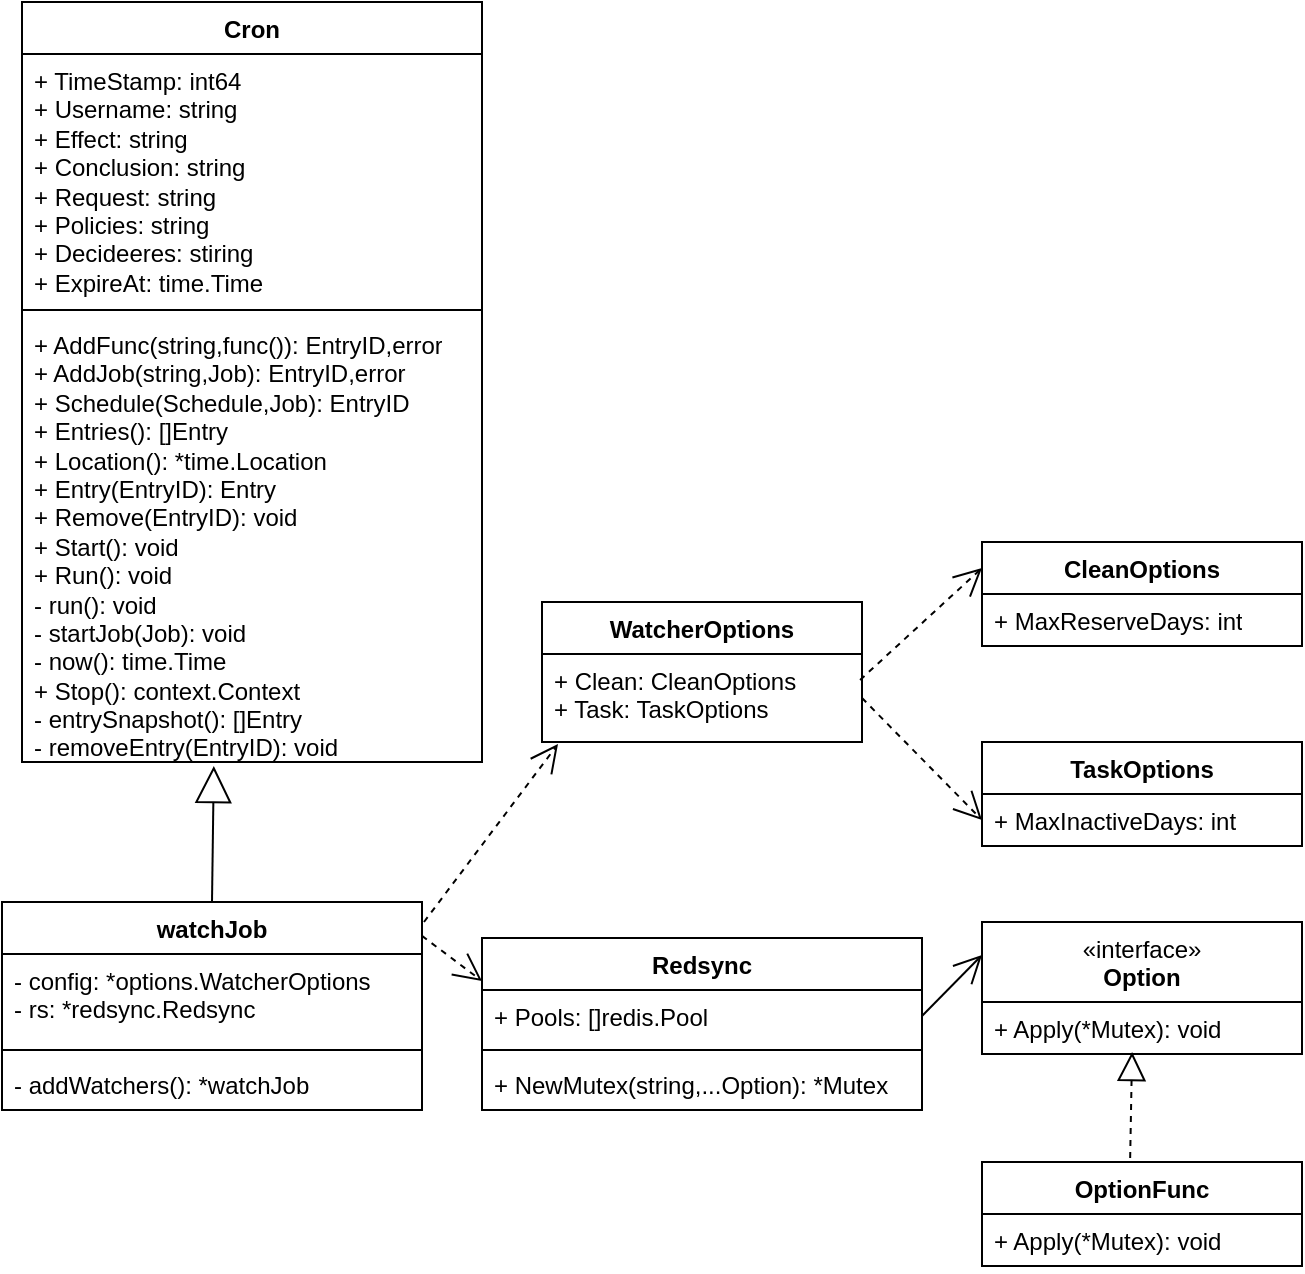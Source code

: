 <mxfile version="21.6.8" type="github">
  <diagram id="C5RBs43oDa-KdzZeNtuy" name="Page-1">
    <mxGraphModel dx="1242" dy="790" grid="1" gridSize="10" guides="1" tooltips="1" connect="1" arrows="1" fold="1" page="1" pageScale="1" pageWidth="827" pageHeight="1169" math="0" shadow="0">
      <root>
        <mxCell id="WIyWlLk6GJQsqaUBKTNV-0" />
        <mxCell id="WIyWlLk6GJQsqaUBKTNV-1" parent="WIyWlLk6GJQsqaUBKTNV-0" />
        <mxCell id="ZUXiOLMsPxwJWuLomo-s-1" value="watchJob" style="swimlane;fontStyle=1;align=center;verticalAlign=top;childLayout=stackLayout;horizontal=1;startSize=26;horizontalStack=0;resizeParent=1;resizeParentMax=0;resizeLast=0;collapsible=1;marginBottom=0;whiteSpace=wrap;html=1;" vertex="1" parent="WIyWlLk6GJQsqaUBKTNV-1">
          <mxGeometry x="89" y="560" width="210" height="104" as="geometry" />
        </mxCell>
        <mxCell id="ZUXiOLMsPxwJWuLomo-s-2" value="- config: *options.WatcherOptions&lt;br&gt;- rs: *redsync.Redsync&lt;br&gt;" style="text;strokeColor=none;fillColor=none;align=left;verticalAlign=top;spacingLeft=4;spacingRight=4;overflow=hidden;rotatable=0;points=[[0,0.5],[1,0.5]];portConstraint=eastwest;whiteSpace=wrap;html=1;" vertex="1" parent="ZUXiOLMsPxwJWuLomo-s-1">
          <mxGeometry y="26" width="210" height="44" as="geometry" />
        </mxCell>
        <mxCell id="ZUXiOLMsPxwJWuLomo-s-3" value="" style="line;strokeWidth=1;fillColor=none;align=left;verticalAlign=middle;spacingTop=-1;spacingLeft=3;spacingRight=3;rotatable=0;labelPosition=right;points=[];portConstraint=eastwest;strokeColor=inherit;" vertex="1" parent="ZUXiOLMsPxwJWuLomo-s-1">
          <mxGeometry y="70" width="210" height="8" as="geometry" />
        </mxCell>
        <mxCell id="ZUXiOLMsPxwJWuLomo-s-4" value="-&amp;nbsp;addWatchers&lt;span style=&quot;background-color: initial;&quot;&gt;(): *watchJob&lt;/span&gt;" style="text;strokeColor=none;fillColor=none;align=left;verticalAlign=top;spacingLeft=4;spacingRight=4;overflow=hidden;rotatable=0;points=[[0,0.5],[1,0.5]];portConstraint=eastwest;whiteSpace=wrap;html=1;" vertex="1" parent="ZUXiOLMsPxwJWuLomo-s-1">
          <mxGeometry y="78" width="210" height="26" as="geometry" />
        </mxCell>
        <mxCell id="ZUXiOLMsPxwJWuLomo-s-5" value="Cron" style="swimlane;fontStyle=1;align=center;verticalAlign=top;childLayout=stackLayout;horizontal=1;startSize=26;horizontalStack=0;resizeParent=1;resizeParentMax=0;resizeLast=0;collapsible=1;marginBottom=0;whiteSpace=wrap;html=1;" vertex="1" parent="WIyWlLk6GJQsqaUBKTNV-1">
          <mxGeometry x="99" y="110" width="230" height="380" as="geometry" />
        </mxCell>
        <mxCell id="ZUXiOLMsPxwJWuLomo-s-6" value="+ TimeStamp: int64&lt;br&gt;+ Username: string&lt;br&gt;+ Effect: string&lt;br&gt;+ Conclusion: string&lt;br&gt;+ Request: string&lt;br&gt;+ Policies: string&lt;br&gt;+ Decideeres: stiring&lt;br&gt;+ ExpireAt: time.Time&lt;br&gt;" style="text;strokeColor=none;fillColor=none;align=left;verticalAlign=top;spacingLeft=4;spacingRight=4;overflow=hidden;rotatable=0;points=[[0,0.5],[1,0.5]];portConstraint=eastwest;whiteSpace=wrap;html=1;" vertex="1" parent="ZUXiOLMsPxwJWuLomo-s-5">
          <mxGeometry y="26" width="230" height="124" as="geometry" />
        </mxCell>
        <mxCell id="ZUXiOLMsPxwJWuLomo-s-7" value="" style="line;strokeWidth=1;fillColor=none;align=left;verticalAlign=middle;spacingTop=-1;spacingLeft=3;spacingRight=3;rotatable=0;labelPosition=right;points=[];portConstraint=eastwest;strokeColor=inherit;" vertex="1" parent="ZUXiOLMsPxwJWuLomo-s-5">
          <mxGeometry y="150" width="230" height="8" as="geometry" />
        </mxCell>
        <mxCell id="ZUXiOLMsPxwJWuLomo-s-8" value="+ AddFunc(string,func()): EntryID,error&lt;br&gt;+ AddJob(string,Job): EntryID,error&lt;br&gt;+ Schedule(Schedule,Job): EntryID&lt;br&gt;+ Entries(): []Entry&lt;br&gt;+ Location(): *time.Location&lt;br&gt;+ Entry(EntryID): Entry&lt;br&gt;+ Remove(EntryID): void&lt;br&gt;+ Start(): void&lt;br&gt;+ Run(): void&lt;br&gt;- run(): void&lt;br&gt;- startJob(Job): void&lt;br&gt;- now(): time.Time&lt;br&gt;+ Stop(): context.Context&lt;br&gt;- entrySnapshot(): []Entry&lt;br&gt;- removeEntry(EntryID): void" style="text;strokeColor=none;fillColor=none;align=left;verticalAlign=top;spacingLeft=4;spacingRight=4;overflow=hidden;rotatable=0;points=[[0,0.5],[1,0.5]];portConstraint=eastwest;whiteSpace=wrap;html=1;" vertex="1" parent="ZUXiOLMsPxwJWuLomo-s-5">
          <mxGeometry y="158" width="230" height="222" as="geometry" />
        </mxCell>
        <mxCell id="ZUXiOLMsPxwJWuLomo-s-9" value="" style="endArrow=block;endSize=16;endFill=0;html=1;rounded=0;exitX=0.5;exitY=0;exitDx=0;exitDy=0;entryX=0.417;entryY=1.009;entryDx=0;entryDy=0;entryPerimeter=0;" edge="1" parent="WIyWlLk6GJQsqaUBKTNV-1" source="ZUXiOLMsPxwJWuLomo-s-1" target="ZUXiOLMsPxwJWuLomo-s-8">
          <mxGeometry width="160" relative="1" as="geometry">
            <mxPoint x="249" y="410" as="sourcePoint" />
            <mxPoint x="409" y="410" as="targetPoint" />
          </mxGeometry>
        </mxCell>
        <mxCell id="ZUXiOLMsPxwJWuLomo-s-10" value="WatcherOptions" style="swimlane;fontStyle=1;align=center;verticalAlign=top;childLayout=stackLayout;horizontal=1;startSize=26;horizontalStack=0;resizeParent=1;resizeParentMax=0;resizeLast=0;collapsible=1;marginBottom=0;whiteSpace=wrap;html=1;" vertex="1" parent="WIyWlLk6GJQsqaUBKTNV-1">
          <mxGeometry x="359" y="410" width="160" height="70" as="geometry" />
        </mxCell>
        <mxCell id="ZUXiOLMsPxwJWuLomo-s-11" value="+ Clean: CleanOptions&lt;br&gt;+ Task: TaskOptions" style="text;strokeColor=none;fillColor=none;align=left;verticalAlign=top;spacingLeft=4;spacingRight=4;overflow=hidden;rotatable=0;points=[[0,0.5],[1,0.5]];portConstraint=eastwest;whiteSpace=wrap;html=1;" vertex="1" parent="ZUXiOLMsPxwJWuLomo-s-10">
          <mxGeometry y="26" width="160" height="44" as="geometry" />
        </mxCell>
        <mxCell id="ZUXiOLMsPxwJWuLomo-s-14" value="TaskOptions" style="swimlane;fontStyle=1;align=center;verticalAlign=top;childLayout=stackLayout;horizontal=1;startSize=26;horizontalStack=0;resizeParent=1;resizeParentMax=0;resizeLast=0;collapsible=1;marginBottom=0;whiteSpace=wrap;html=1;" vertex="1" parent="WIyWlLk6GJQsqaUBKTNV-1">
          <mxGeometry x="579" y="480" width="160" height="52" as="geometry" />
        </mxCell>
        <mxCell id="ZUXiOLMsPxwJWuLomo-s-15" value="+ MaxInactiveDays: int" style="text;strokeColor=none;fillColor=none;align=left;verticalAlign=top;spacingLeft=4;spacingRight=4;overflow=hidden;rotatable=0;points=[[0,0.5],[1,0.5]];portConstraint=eastwest;whiteSpace=wrap;html=1;" vertex="1" parent="ZUXiOLMsPxwJWuLomo-s-14">
          <mxGeometry y="26" width="160" height="26" as="geometry" />
        </mxCell>
        <mxCell id="ZUXiOLMsPxwJWuLomo-s-18" value="CleanOptions" style="swimlane;fontStyle=1;align=center;verticalAlign=top;childLayout=stackLayout;horizontal=1;startSize=26;horizontalStack=0;resizeParent=1;resizeParentMax=0;resizeLast=0;collapsible=1;marginBottom=0;whiteSpace=wrap;html=1;" vertex="1" parent="WIyWlLk6GJQsqaUBKTNV-1">
          <mxGeometry x="579" y="380" width="160" height="52" as="geometry" />
        </mxCell>
        <mxCell id="ZUXiOLMsPxwJWuLomo-s-19" value="+ MaxReserveDays: int" style="text;strokeColor=none;fillColor=none;align=left;verticalAlign=top;spacingLeft=4;spacingRight=4;overflow=hidden;rotatable=0;points=[[0,0.5],[1,0.5]];portConstraint=eastwest;whiteSpace=wrap;html=1;" vertex="1" parent="ZUXiOLMsPxwJWuLomo-s-18">
          <mxGeometry y="26" width="160" height="26" as="geometry" />
        </mxCell>
        <mxCell id="ZUXiOLMsPxwJWuLomo-s-22" value="Redsync" style="swimlane;fontStyle=1;align=center;verticalAlign=top;childLayout=stackLayout;horizontal=1;startSize=26;horizontalStack=0;resizeParent=1;resizeParentMax=0;resizeLast=0;collapsible=1;marginBottom=0;whiteSpace=wrap;html=1;" vertex="1" parent="WIyWlLk6GJQsqaUBKTNV-1">
          <mxGeometry x="329" y="578" width="220" height="86" as="geometry" />
        </mxCell>
        <mxCell id="ZUXiOLMsPxwJWuLomo-s-23" value="+ Pools: []redis.Pool" style="text;strokeColor=none;fillColor=none;align=left;verticalAlign=top;spacingLeft=4;spacingRight=4;overflow=hidden;rotatable=0;points=[[0,0.5],[1,0.5]];portConstraint=eastwest;whiteSpace=wrap;html=1;" vertex="1" parent="ZUXiOLMsPxwJWuLomo-s-22">
          <mxGeometry y="26" width="220" height="26" as="geometry" />
        </mxCell>
        <mxCell id="ZUXiOLMsPxwJWuLomo-s-24" value="" style="line;strokeWidth=1;fillColor=none;align=left;verticalAlign=middle;spacingTop=-1;spacingLeft=3;spacingRight=3;rotatable=0;labelPosition=right;points=[];portConstraint=eastwest;strokeColor=inherit;" vertex="1" parent="ZUXiOLMsPxwJWuLomo-s-22">
          <mxGeometry y="52" width="220" height="8" as="geometry" />
        </mxCell>
        <mxCell id="ZUXiOLMsPxwJWuLomo-s-25" value="+ NewMutex(string,...Option): *Mutex" style="text;strokeColor=none;fillColor=none;align=left;verticalAlign=top;spacingLeft=4;spacingRight=4;overflow=hidden;rotatable=0;points=[[0,0.5],[1,0.5]];portConstraint=eastwest;whiteSpace=wrap;html=1;" vertex="1" parent="ZUXiOLMsPxwJWuLomo-s-22">
          <mxGeometry y="60" width="220" height="26" as="geometry" />
        </mxCell>
        <mxCell id="ZUXiOLMsPxwJWuLomo-s-27" value="&lt;span style=&quot;font-weight: normal;&quot;&gt;«interface»&lt;/span&gt;&lt;br style=&quot;--tw-border-spacing-x: 0; --tw-border-spacing-y: 0; --tw-translate-x: 0; --tw-translate-y: 0; --tw-rotate: 0; --tw-skew-x: 0; --tw-skew-y: 0; --tw-scale-x: 1; --tw-scale-y: 1; --tw-pan-x: ; --tw-pan-y: ; --tw-pinch-zoom: ; --tw-scroll-snap-strictness: proximity; --tw-gradient-from-position: ; --tw-gradient-via-position: ; --tw-gradient-to-position: ; --tw-ordinal: ; --tw-slashed-zero: ; --tw-numeric-figure: ; --tw-numeric-spacing: ; --tw-numeric-fraction: ; --tw-ring-inset: ; --tw-ring-offset-width: 0px; --tw-ring-offset-color: #fff; --tw-ring-color: rgb(59 130 246 / .5); --tw-ring-offset-shadow: 0 0 #0000; --tw-ring-shadow: 0 0 #0000; --tw-shadow: 0 0 #0000; --tw-shadow-colored: 0 0 #0000; --tw-blur: ; --tw-brightness: ; --tw-contrast: ; --tw-grayscale: ; --tw-hue-rotate: ; --tw-invert: ; --tw-saturate: ; --tw-sepia: ; --tw-drop-shadow: ; --tw-backdrop-blur: ; --tw-backdrop-brightness: ; --tw-backdrop-contrast: ; --tw-backdrop-grayscale: ; --tw-backdrop-hue-rotate: ; --tw-backdrop-invert: ; --tw-backdrop-opacity: ; --tw-backdrop-saturate: ; --tw-backdrop-sepia: ; border-color: var(--border-color); font-weight: 400;&quot;&gt;&lt;b style=&quot;--tw-border-spacing-x: 0; --tw-border-spacing-y: 0; --tw-translate-x: 0; --tw-translate-y: 0; --tw-rotate: 0; --tw-skew-x: 0; --tw-skew-y: 0; --tw-scale-x: 1; --tw-scale-y: 1; --tw-pan-x: ; --tw-pan-y: ; --tw-pinch-zoom: ; --tw-scroll-snap-strictness: proximity; --tw-gradient-from-position: ; --tw-gradient-via-position: ; --tw-gradient-to-position: ; --tw-ordinal: ; --tw-slashed-zero: ; --tw-numeric-figure: ; --tw-numeric-spacing: ; --tw-numeric-fraction: ; --tw-ring-inset: ; --tw-ring-offset-width: 0px; --tw-ring-offset-color: #fff; --tw-ring-color: rgb(59 130 246 / .5); --tw-ring-offset-shadow: 0 0 #0000; --tw-ring-shadow: 0 0 #0000; --tw-shadow: 0 0 #0000; --tw-shadow-colored: 0 0 #0000; --tw-blur: ; --tw-brightness: ; --tw-contrast: ; --tw-grayscale: ; --tw-hue-rotate: ; --tw-invert: ; --tw-saturate: ; --tw-sepia: ; --tw-drop-shadow: ; --tw-backdrop-blur: ; --tw-backdrop-brightness: ; --tw-backdrop-contrast: ; --tw-backdrop-grayscale: ; --tw-backdrop-hue-rotate: ; --tw-backdrop-invert: ; --tw-backdrop-opacity: ; --tw-backdrop-saturate: ; --tw-backdrop-sepia: ; border-color: var(--border-color);&quot;&gt;Option&lt;/b&gt;" style="swimlane;fontStyle=1;align=center;verticalAlign=top;childLayout=stackLayout;horizontal=1;startSize=40;horizontalStack=0;resizeParent=1;resizeParentMax=0;resizeLast=0;collapsible=1;marginBottom=0;whiteSpace=wrap;html=1;" vertex="1" parent="WIyWlLk6GJQsqaUBKTNV-1">
          <mxGeometry x="579" y="570" width="160" height="66" as="geometry" />
        </mxCell>
        <mxCell id="ZUXiOLMsPxwJWuLomo-s-30" value="+ Apply(*Mutex): void" style="text;strokeColor=none;fillColor=none;align=left;verticalAlign=top;spacingLeft=4;spacingRight=4;overflow=hidden;rotatable=0;points=[[0,0.5],[1,0.5]];portConstraint=eastwest;whiteSpace=wrap;html=1;" vertex="1" parent="ZUXiOLMsPxwJWuLomo-s-27">
          <mxGeometry y="40" width="160" height="26" as="geometry" />
        </mxCell>
        <mxCell id="ZUXiOLMsPxwJWuLomo-s-31" value="OptionFunc" style="swimlane;fontStyle=1;align=center;verticalAlign=top;childLayout=stackLayout;horizontal=1;startSize=26;horizontalStack=0;resizeParent=1;resizeParentMax=0;resizeLast=0;collapsible=1;marginBottom=0;whiteSpace=wrap;html=1;" vertex="1" parent="WIyWlLk6GJQsqaUBKTNV-1">
          <mxGeometry x="579" y="690" width="160" height="52" as="geometry" />
        </mxCell>
        <mxCell id="ZUXiOLMsPxwJWuLomo-s-34" value="+ Apply(*Mutex): void" style="text;strokeColor=none;fillColor=none;align=left;verticalAlign=top;spacingLeft=4;spacingRight=4;overflow=hidden;rotatable=0;points=[[0,0.5],[1,0.5]];portConstraint=eastwest;whiteSpace=wrap;html=1;" vertex="1" parent="ZUXiOLMsPxwJWuLomo-s-31">
          <mxGeometry y="26" width="160" height="26" as="geometry" />
        </mxCell>
        <mxCell id="ZUXiOLMsPxwJWuLomo-s-35" value="" style="endArrow=open;endSize=12;dashed=1;html=1;rounded=0;entryX=0.05;entryY=1.023;entryDx=0;entryDy=0;entryPerimeter=0;" edge="1" parent="WIyWlLk6GJQsqaUBKTNV-1" target="ZUXiOLMsPxwJWuLomo-s-11">
          <mxGeometry width="160" relative="1" as="geometry">
            <mxPoint x="300" y="570" as="sourcePoint" />
            <mxPoint x="540" y="510" as="targetPoint" />
          </mxGeometry>
        </mxCell>
        <mxCell id="ZUXiOLMsPxwJWuLomo-s-36" value="" style="endArrow=open;endSize=12;dashed=1;html=1;rounded=0;entryX=0;entryY=0.25;entryDx=0;entryDy=0;exitX=1;exitY=0.163;exitDx=0;exitDy=0;exitPerimeter=0;" edge="1" parent="WIyWlLk6GJQsqaUBKTNV-1" source="ZUXiOLMsPxwJWuLomo-s-1" target="ZUXiOLMsPxwJWuLomo-s-22">
          <mxGeometry width="160" relative="1" as="geometry">
            <mxPoint x="310" y="580" as="sourcePoint" />
            <mxPoint x="377" y="491" as="targetPoint" />
          </mxGeometry>
        </mxCell>
        <mxCell id="ZUXiOLMsPxwJWuLomo-s-37" value="" style="endArrow=open;endFill=1;endSize=12;html=1;rounded=0;exitX=1;exitY=0.5;exitDx=0;exitDy=0;entryX=0;entryY=0.25;entryDx=0;entryDy=0;" edge="1" parent="WIyWlLk6GJQsqaUBKTNV-1" source="ZUXiOLMsPxwJWuLomo-s-23" target="ZUXiOLMsPxwJWuLomo-s-27">
          <mxGeometry width="160" relative="1" as="geometry">
            <mxPoint x="380" y="510" as="sourcePoint" />
            <mxPoint x="540" y="510" as="targetPoint" />
          </mxGeometry>
        </mxCell>
        <mxCell id="ZUXiOLMsPxwJWuLomo-s-38" value="" style="endArrow=block;dashed=1;endFill=0;endSize=12;html=1;rounded=0;exitX=0.463;exitY=-0.038;exitDx=0;exitDy=0;exitPerimeter=0;entryX=0.469;entryY=0.962;entryDx=0;entryDy=0;entryPerimeter=0;" edge="1" parent="WIyWlLk6GJQsqaUBKTNV-1" source="ZUXiOLMsPxwJWuLomo-s-31" target="ZUXiOLMsPxwJWuLomo-s-30">
          <mxGeometry width="160" relative="1" as="geometry">
            <mxPoint x="380" y="510" as="sourcePoint" />
            <mxPoint x="660" y="640" as="targetPoint" />
          </mxGeometry>
        </mxCell>
        <mxCell id="ZUXiOLMsPxwJWuLomo-s-39" value="" style="endArrow=open;endSize=12;dashed=1;html=1;rounded=0;entryX=0;entryY=0.25;entryDx=0;entryDy=0;exitX=0.994;exitY=0.295;exitDx=0;exitDy=0;exitPerimeter=0;" edge="1" parent="WIyWlLk6GJQsqaUBKTNV-1" source="ZUXiOLMsPxwJWuLomo-s-11" target="ZUXiOLMsPxwJWuLomo-s-18">
          <mxGeometry width="160" relative="1" as="geometry">
            <mxPoint x="310" y="580" as="sourcePoint" />
            <mxPoint x="377" y="491" as="targetPoint" />
          </mxGeometry>
        </mxCell>
        <mxCell id="ZUXiOLMsPxwJWuLomo-s-40" value="" style="endArrow=open;endSize=12;dashed=1;html=1;rounded=0;entryX=0;entryY=0.5;entryDx=0;entryDy=0;exitX=1;exitY=0.5;exitDx=0;exitDy=0;" edge="1" parent="WIyWlLk6GJQsqaUBKTNV-1" source="ZUXiOLMsPxwJWuLomo-s-11" target="ZUXiOLMsPxwJWuLomo-s-15">
          <mxGeometry width="160" relative="1" as="geometry">
            <mxPoint x="320" y="590" as="sourcePoint" />
            <mxPoint x="387" y="501" as="targetPoint" />
          </mxGeometry>
        </mxCell>
      </root>
    </mxGraphModel>
  </diagram>
</mxfile>
